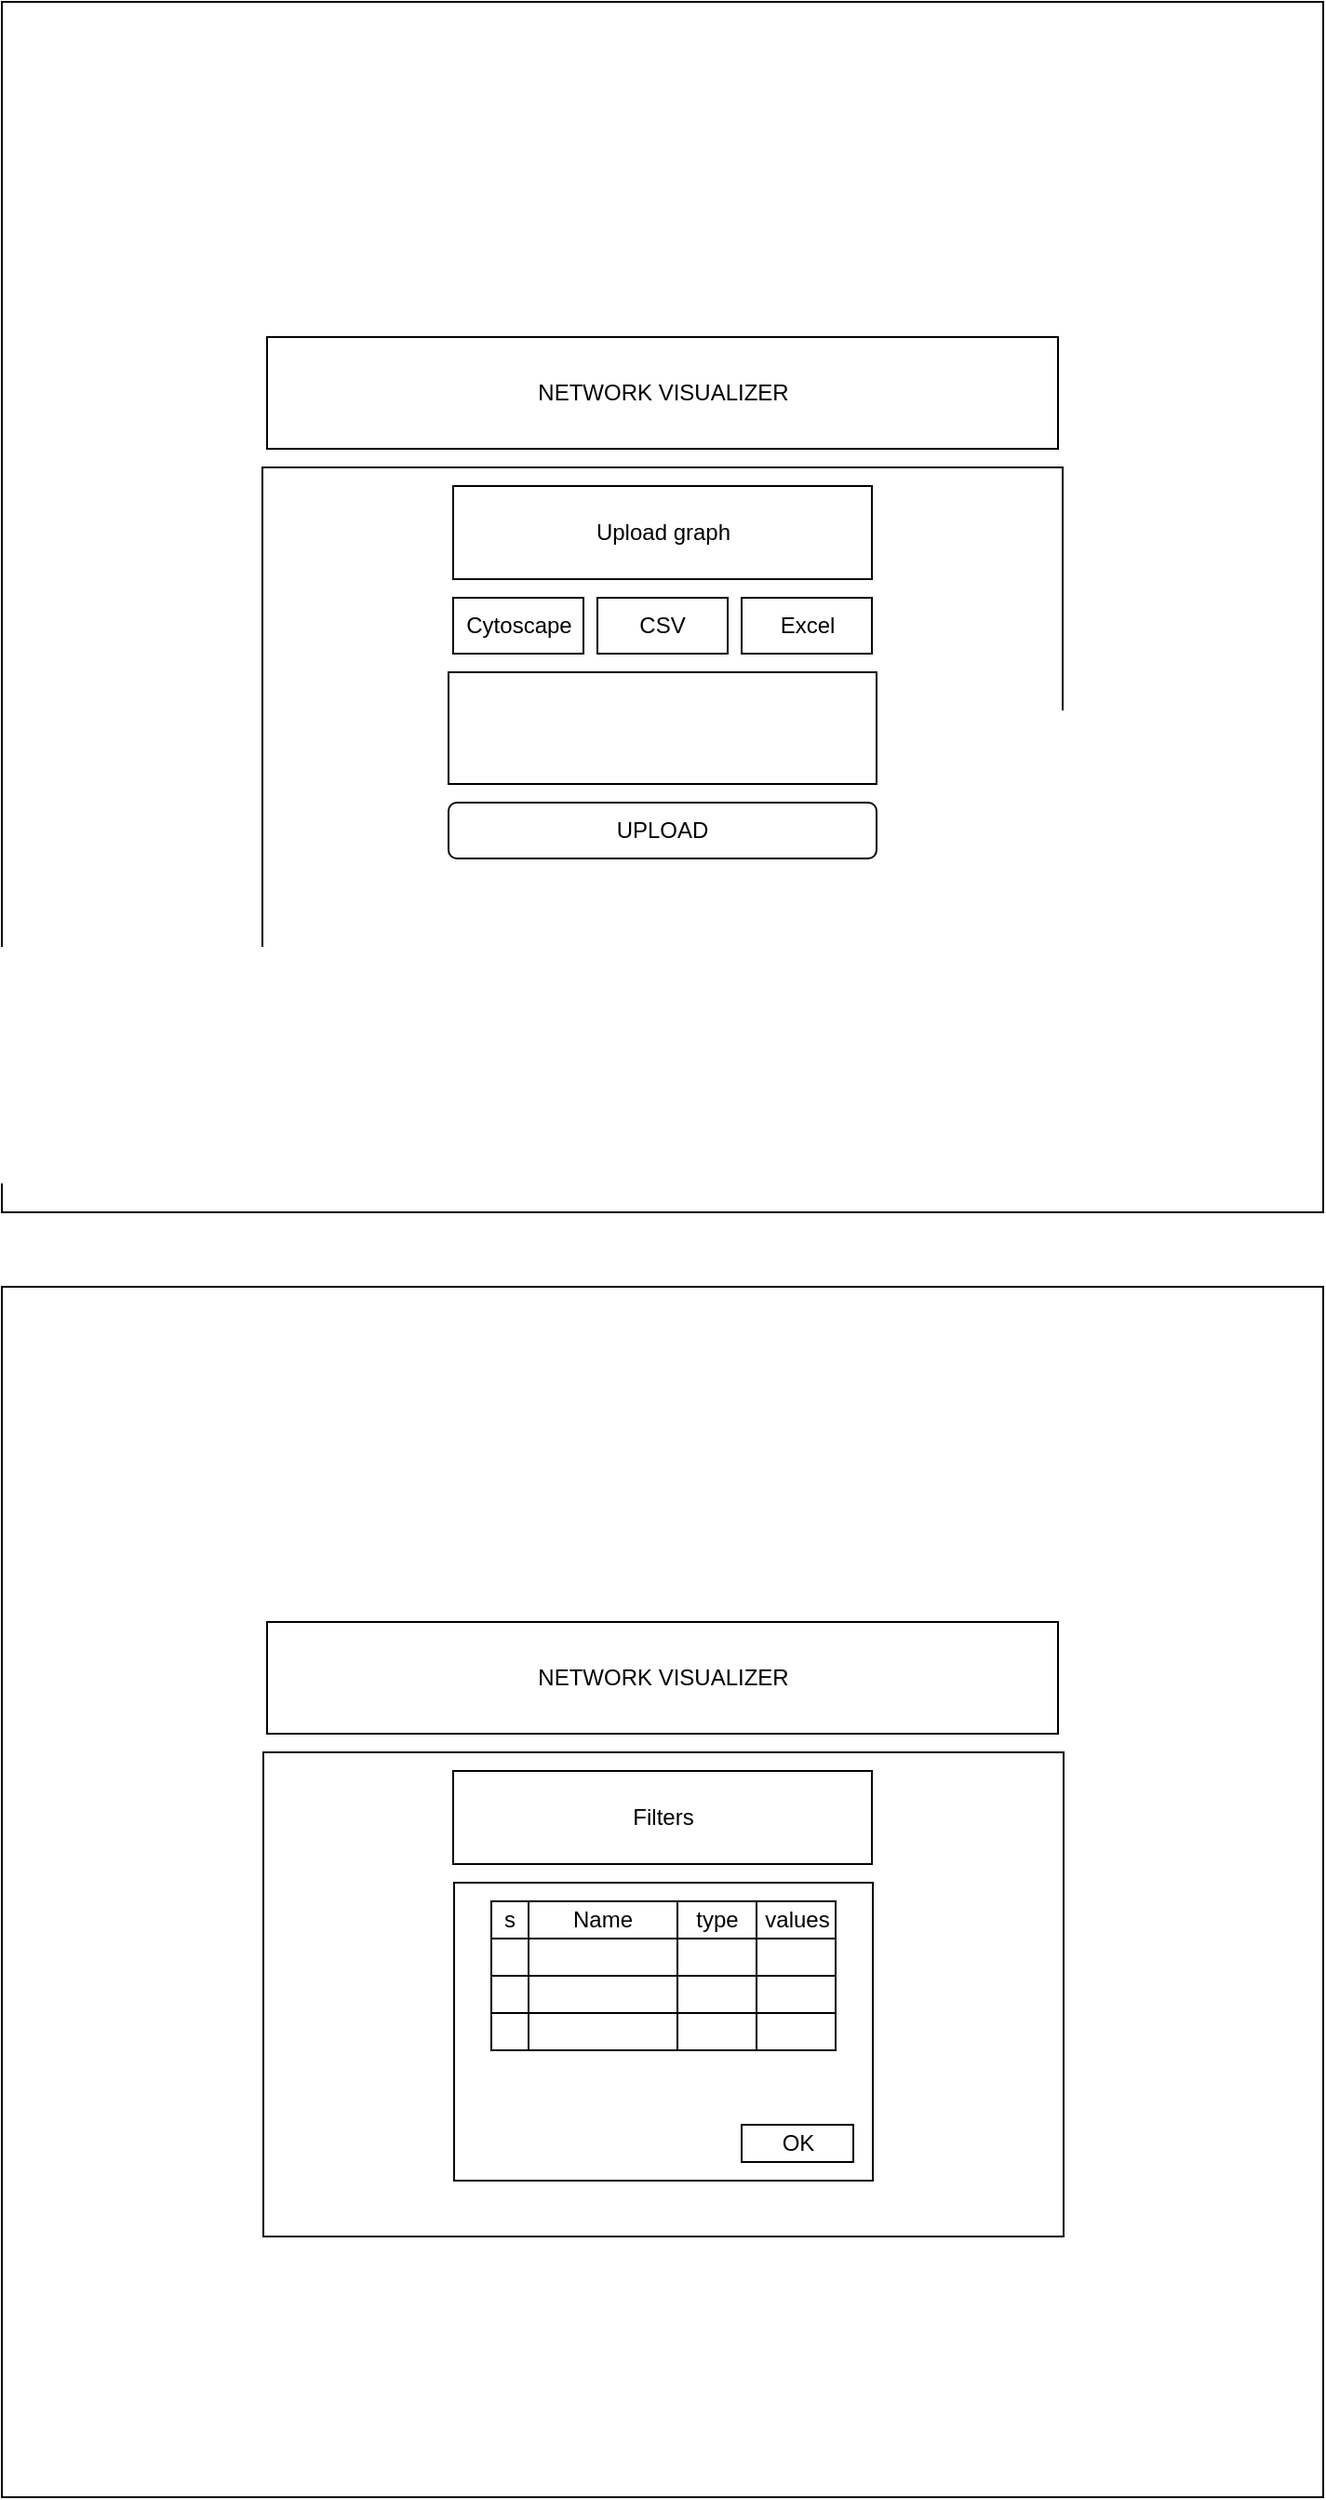 <mxfile version="26.1.1">
  <diagram name="Page-1" id="RnOPjS3uH1CtqrLJ_KjT">
    <mxGraphModel dx="819" dy="482" grid="1" gridSize="10" guides="1" tooltips="1" connect="1" arrows="1" fold="1" page="1" pageScale="1" pageWidth="850" pageHeight="1100" math="0" shadow="0">
      <root>
        <mxCell id="0" />
        <mxCell id="1" parent="0" />
        <mxCell id="fORQgfrR71k1jUgBXoc8-1" value="" style="rounded=0;whiteSpace=wrap;html=1;" parent="1" vertex="1">
          <mxGeometry x="70" y="40" width="710" height="650" as="geometry" />
        </mxCell>
        <mxCell id="fORQgfrR71k1jUgBXoc8-2" value="NETWORK VISUALIZER" style="rounded=0;whiteSpace=wrap;html=1;" parent="1" vertex="1">
          <mxGeometry x="212.5" y="220" width="425" height="60" as="geometry" />
        </mxCell>
        <mxCell id="fORQgfrR71k1jUgBXoc8-3" value="" style="rounded=0;whiteSpace=wrap;html=1;" parent="1" vertex="1">
          <mxGeometry x="210" y="290" width="430" height="260" as="geometry" />
        </mxCell>
        <mxCell id="fORQgfrR71k1jUgBXoc8-6" value="Upload graph" style="rounded=0;whiteSpace=wrap;html=1;" parent="1" vertex="1">
          <mxGeometry x="312.5" y="300" width="225" height="50" as="geometry" />
        </mxCell>
        <mxCell id="fORQgfrR71k1jUgBXoc8-7" value="Cytoscape" style="rounded=0;whiteSpace=wrap;html=1;" parent="1" vertex="1">
          <mxGeometry x="312.5" y="360" width="70" height="30" as="geometry" />
        </mxCell>
        <mxCell id="fORQgfrR71k1jUgBXoc8-9" value="CSV" style="rounded=0;whiteSpace=wrap;html=1;" parent="1" vertex="1">
          <mxGeometry x="390" y="360" width="70" height="30" as="geometry" />
        </mxCell>
        <mxCell id="fORQgfrR71k1jUgBXoc8-10" value="Excel" style="rounded=0;whiteSpace=wrap;html=1;" parent="1" vertex="1">
          <mxGeometry x="467.5" y="360" width="70" height="30" as="geometry" />
        </mxCell>
        <mxCell id="fORQgfrR71k1jUgBXoc8-11" value="" style="rounded=0;whiteSpace=wrap;html=1;" parent="1" vertex="1">
          <mxGeometry x="310" y="400" width="230" height="60" as="geometry" />
        </mxCell>
        <mxCell id="fORQgfrR71k1jUgBXoc8-12" value="UPLOAD" style="rounded=1;whiteSpace=wrap;html=1;" parent="1" vertex="1">
          <mxGeometry x="310" y="470" width="230" height="30" as="geometry" />
        </mxCell>
        <mxCell id="F2xdF--dxHcku7Tdmpaf-10" value="" style="rounded=0;whiteSpace=wrap;html=1;" vertex="1" parent="1">
          <mxGeometry x="70" y="730" width="710" height="650" as="geometry" />
        </mxCell>
        <mxCell id="F2xdF--dxHcku7Tdmpaf-11" value="NETWORK VISUALIZER" style="rounded=0;whiteSpace=wrap;html=1;" vertex="1" parent="1">
          <mxGeometry x="212.5" y="910" width="425" height="60" as="geometry" />
        </mxCell>
        <mxCell id="F2xdF--dxHcku7Tdmpaf-12" value="" style="rounded=0;whiteSpace=wrap;html=1;" vertex="1" parent="1">
          <mxGeometry x="210.5" y="980" width="430" height="260" as="geometry" />
        </mxCell>
        <mxCell id="F2xdF--dxHcku7Tdmpaf-13" value="Filters" style="rounded=0;whiteSpace=wrap;html=1;" vertex="1" parent="1">
          <mxGeometry x="312.5" y="990" width="225" height="50" as="geometry" />
        </mxCell>
        <mxCell id="F2xdF--dxHcku7Tdmpaf-19" value="" style="rounded=0;whiteSpace=wrap;html=1;" vertex="1" parent="1">
          <mxGeometry x="313" y="1050" width="225" height="160" as="geometry" />
        </mxCell>
        <mxCell id="F2xdF--dxHcku7Tdmpaf-22" value="Name" style="rounded=0;whiteSpace=wrap;html=1;" vertex="1" parent="1">
          <mxGeometry x="353" y="1060" width="80" height="20" as="geometry" />
        </mxCell>
        <mxCell id="F2xdF--dxHcku7Tdmpaf-25" value="s" style="rounded=0;whiteSpace=wrap;html=1;" vertex="1" parent="1">
          <mxGeometry x="333" y="1060" width="20" height="20" as="geometry" />
        </mxCell>
        <mxCell id="F2xdF--dxHcku7Tdmpaf-28" value="type" style="rounded=0;whiteSpace=wrap;html=1;" vertex="1" parent="1">
          <mxGeometry x="433" y="1060" width="42.5" height="20" as="geometry" />
        </mxCell>
        <mxCell id="F2xdF--dxHcku7Tdmpaf-29" value="values" style="rounded=0;whiteSpace=wrap;html=1;" vertex="1" parent="1">
          <mxGeometry x="475.5" y="1060" width="42.5" height="20" as="geometry" />
        </mxCell>
        <mxCell id="F2xdF--dxHcku7Tdmpaf-30" value="" style="rounded=0;whiteSpace=wrap;html=1;" vertex="1" parent="1">
          <mxGeometry x="353" y="1080" width="80" height="20" as="geometry" />
        </mxCell>
        <mxCell id="F2xdF--dxHcku7Tdmpaf-31" value="" style="rounded=0;whiteSpace=wrap;html=1;" vertex="1" parent="1">
          <mxGeometry x="333" y="1080" width="20" height="20" as="geometry" />
        </mxCell>
        <mxCell id="F2xdF--dxHcku7Tdmpaf-32" value="" style="rounded=0;whiteSpace=wrap;html=1;" vertex="1" parent="1">
          <mxGeometry x="433" y="1080" width="42.5" height="20" as="geometry" />
        </mxCell>
        <mxCell id="F2xdF--dxHcku7Tdmpaf-33" value="" style="rounded=0;whiteSpace=wrap;html=1;" vertex="1" parent="1">
          <mxGeometry x="475.5" y="1080" width="42.5" height="20" as="geometry" />
        </mxCell>
        <mxCell id="F2xdF--dxHcku7Tdmpaf-34" value="" style="rounded=0;whiteSpace=wrap;html=1;" vertex="1" parent="1">
          <mxGeometry x="353" y="1100" width="80" height="20" as="geometry" />
        </mxCell>
        <mxCell id="F2xdF--dxHcku7Tdmpaf-35" value="" style="rounded=0;whiteSpace=wrap;html=1;" vertex="1" parent="1">
          <mxGeometry x="333" y="1100" width="20" height="20" as="geometry" />
        </mxCell>
        <mxCell id="F2xdF--dxHcku7Tdmpaf-36" value="" style="rounded=0;whiteSpace=wrap;html=1;" vertex="1" parent="1">
          <mxGeometry x="433" y="1100" width="42.5" height="20" as="geometry" />
        </mxCell>
        <mxCell id="F2xdF--dxHcku7Tdmpaf-37" value="" style="rounded=0;whiteSpace=wrap;html=1;" vertex="1" parent="1">
          <mxGeometry x="475.5" y="1100" width="42.5" height="20" as="geometry" />
        </mxCell>
        <mxCell id="F2xdF--dxHcku7Tdmpaf-38" value="" style="rounded=0;whiteSpace=wrap;html=1;" vertex="1" parent="1">
          <mxGeometry x="353" y="1120" width="80" height="20" as="geometry" />
        </mxCell>
        <mxCell id="F2xdF--dxHcku7Tdmpaf-39" value="" style="rounded=0;whiteSpace=wrap;html=1;" vertex="1" parent="1">
          <mxGeometry x="333" y="1120" width="20" height="20" as="geometry" />
        </mxCell>
        <mxCell id="F2xdF--dxHcku7Tdmpaf-40" value="" style="rounded=0;whiteSpace=wrap;html=1;" vertex="1" parent="1">
          <mxGeometry x="433" y="1120" width="42.5" height="20" as="geometry" />
        </mxCell>
        <mxCell id="F2xdF--dxHcku7Tdmpaf-41" value="" style="rounded=0;whiteSpace=wrap;html=1;" vertex="1" parent="1">
          <mxGeometry x="475.5" y="1120" width="42.5" height="20" as="geometry" />
        </mxCell>
        <mxCell id="F2xdF--dxHcku7Tdmpaf-42" value="OK" style="rounded=0;whiteSpace=wrap;html=1;" vertex="1" parent="1">
          <mxGeometry x="467.5" y="1180" width="60" height="20" as="geometry" />
        </mxCell>
      </root>
    </mxGraphModel>
  </diagram>
</mxfile>
